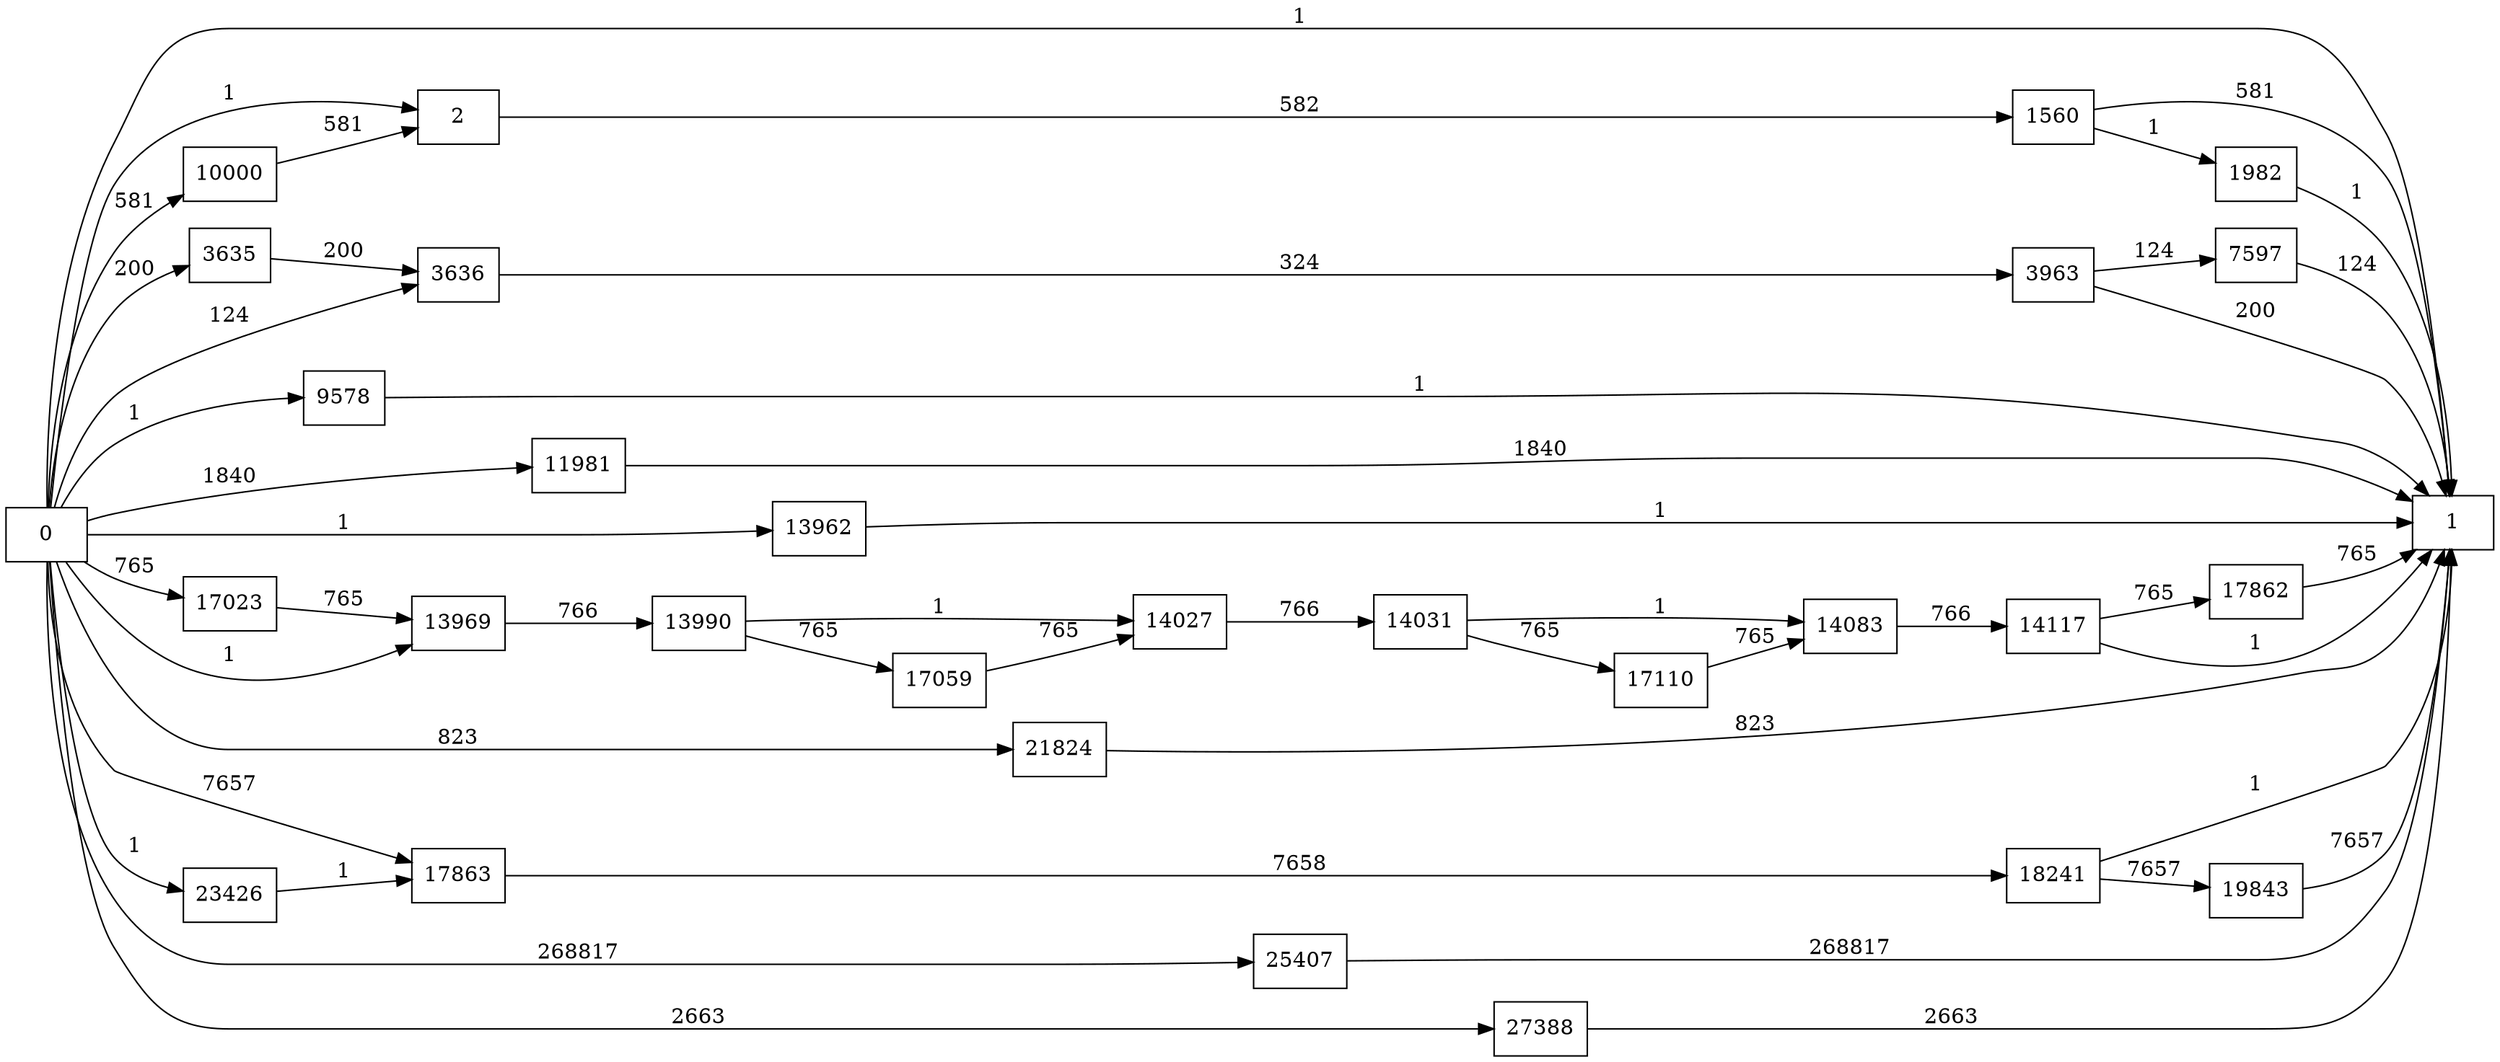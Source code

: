 digraph {
	graph [rankdir=LR]
	node [shape=rectangle]
	2 -> 1560 [label=582]
	1560 -> 1 [label=581]
	1560 -> 1982 [label=1]
	1982 -> 1 [label=1]
	3635 -> 3636 [label=200]
	3636 -> 3963 [label=324]
	3963 -> 1 [label=200]
	3963 -> 7597 [label=124]
	7597 -> 1 [label=124]
	9578 -> 1 [label=1]
	10000 -> 2 [label=581]
	11981 -> 1 [label=1840]
	13962 -> 1 [label=1]
	13969 -> 13990 [label=766]
	13990 -> 14027 [label=1]
	13990 -> 17059 [label=765]
	14027 -> 14031 [label=766]
	14031 -> 14083 [label=1]
	14031 -> 17110 [label=765]
	14083 -> 14117 [label=766]
	14117 -> 1 [label=1]
	14117 -> 17862 [label=765]
	17023 -> 13969 [label=765]
	17059 -> 14027 [label=765]
	17110 -> 14083 [label=765]
	17862 -> 1 [label=765]
	17863 -> 18241 [label=7658]
	18241 -> 1 [label=1]
	18241 -> 19843 [label=7657]
	19843 -> 1 [label=7657]
	21824 -> 1 [label=823]
	23426 -> 17863 [label=1]
	25407 -> 1 [label=268817]
	27388 -> 1 [label=2663]
	0 -> 2 [label=1]
	0 -> 3636 [label=124]
	0 -> 17863 [label=7657]
	0 -> 3635 [label=200]
	0 -> 1 [label=1]
	0 -> 9578 [label=1]
	0 -> 10000 [label=581]
	0 -> 11981 [label=1840]
	0 -> 13962 [label=1]
	0 -> 13969 [label=1]
	0 -> 17023 [label=765]
	0 -> 21824 [label=823]
	0 -> 23426 [label=1]
	0 -> 25407 [label=268817]
	0 -> 27388 [label=2663]
}
